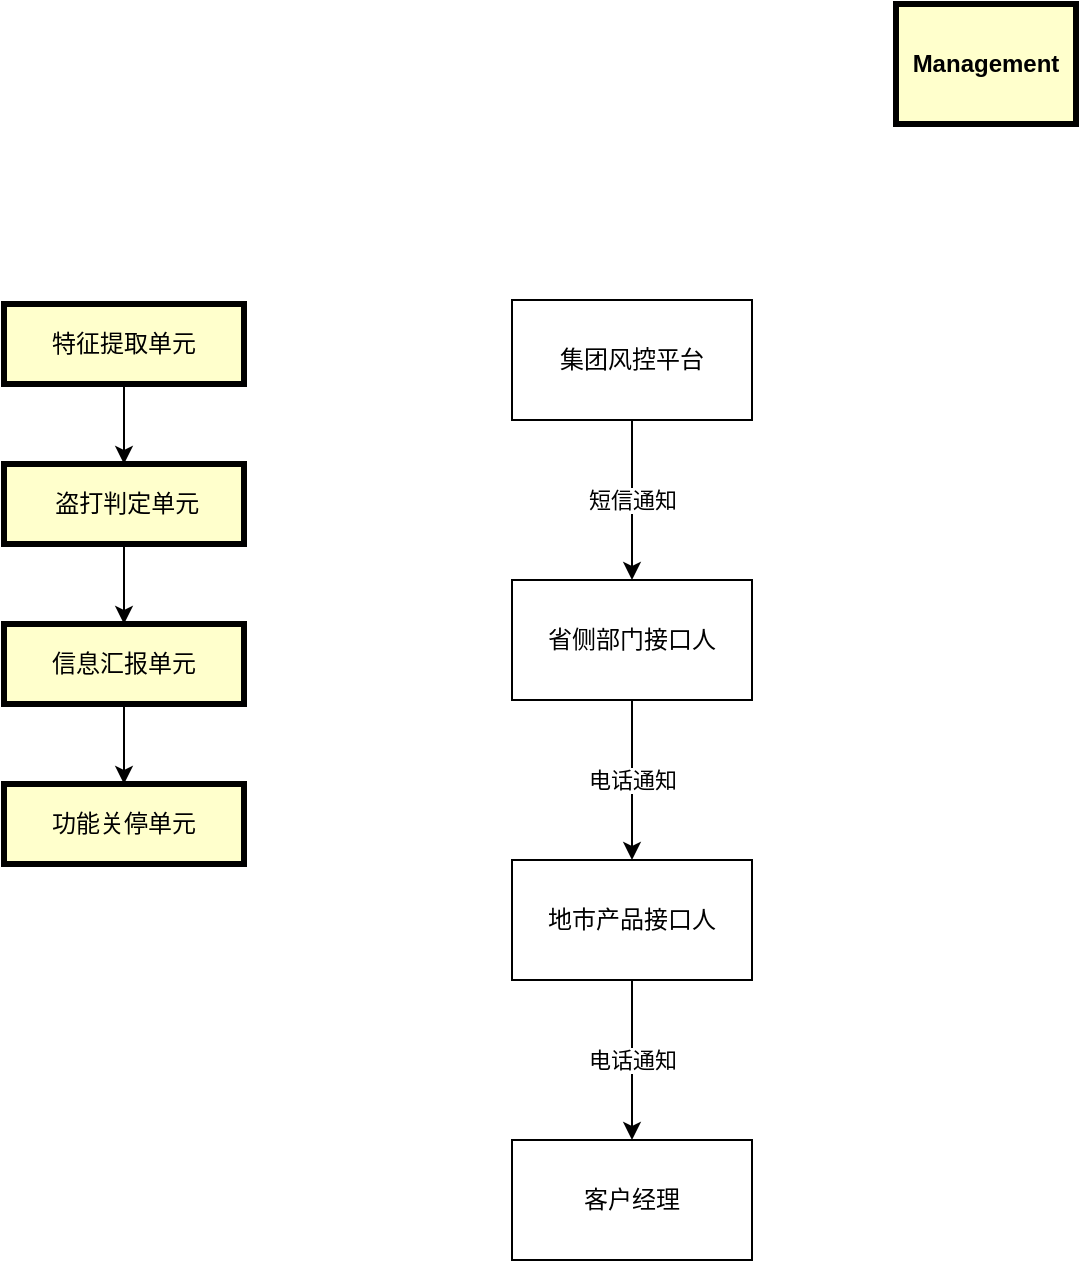 <mxfile version="14.4.8" type="github">
  <diagram name="Page-1" id="c7558073-3199-34d8-9f00-42111426c3f3">
    <mxGraphModel dx="910" dy="487" grid="0" gridSize="10" guides="1" tooltips="1" connect="1" arrows="1" fold="1" page="1" pageScale="1" pageWidth="826" pageHeight="1169" background="#ffffff" math="0" shadow="0">
      <root>
        <mxCell id="0" />
        <mxCell id="1" parent="0" />
        <mxCell id="12" value="Management" style="whiteSpace=wrap;align=center;verticalAlign=middle;fontStyle=1;strokeWidth=3;fillColor=#FFFFCC" parent="1" vertex="1">
          <mxGeometry x="691" y="60.0" width="90" height="60" as="geometry" />
        </mxCell>
        <mxCell id="9lEx_p70Bkjh4PU-J2n_-98" value="" style="edgeStyle=orthogonalEdgeStyle;rounded=0;orthogonalLoop=1;jettySize=auto;html=1;" edge="1" parent="1" source="9lEx_p70Bkjh4PU-J2n_-96" target="9lEx_p70Bkjh4PU-J2n_-97">
          <mxGeometry relative="1" as="geometry" />
        </mxCell>
        <mxCell id="9lEx_p70Bkjh4PU-J2n_-96" value="特征提取单元" style="whiteSpace=wrap;align=center;verticalAlign=middle;fontStyle=0;strokeWidth=3;fillColor=#FFFFCC" vertex="1" parent="1">
          <mxGeometry x="245" y="210" width="120" height="40" as="geometry" />
        </mxCell>
        <mxCell id="9lEx_p70Bkjh4PU-J2n_-100" value="" style="edgeStyle=orthogonalEdgeStyle;rounded=0;orthogonalLoop=1;jettySize=auto;html=1;" edge="1" parent="1" source="9lEx_p70Bkjh4PU-J2n_-97" target="9lEx_p70Bkjh4PU-J2n_-99">
          <mxGeometry relative="1" as="geometry" />
        </mxCell>
        <mxCell id="9lEx_p70Bkjh4PU-J2n_-97" value="&amp;nbsp;盗打判定单元 " style="whiteSpace=wrap;html=1;fontStyle=0;strokeWidth=3;fillColor=#FFFFCC;" vertex="1" parent="1">
          <mxGeometry x="245" y="290" width="120" height="40" as="geometry" />
        </mxCell>
        <mxCell id="9lEx_p70Bkjh4PU-J2n_-102" value="" style="edgeStyle=orthogonalEdgeStyle;rounded=0;orthogonalLoop=1;jettySize=auto;html=1;" edge="1" parent="1" source="9lEx_p70Bkjh4PU-J2n_-99" target="9lEx_p70Bkjh4PU-J2n_-101">
          <mxGeometry relative="1" as="geometry" />
        </mxCell>
        <mxCell id="9lEx_p70Bkjh4PU-J2n_-99" value="信息汇报单元" style="whiteSpace=wrap;html=1;fontStyle=0;strokeWidth=3;fillColor=#FFFFCC;" vertex="1" parent="1">
          <mxGeometry x="245" y="370" width="120" height="40" as="geometry" />
        </mxCell>
        <mxCell id="9lEx_p70Bkjh4PU-J2n_-101" value="功能关停单元" style="whiteSpace=wrap;html=1;fontStyle=0;strokeWidth=3;fillColor=#FFFFCC;" vertex="1" parent="1">
          <mxGeometry x="245" y="450" width="120" height="40" as="geometry" />
        </mxCell>
        <mxCell id="9lEx_p70Bkjh4PU-J2n_-106" value="短信通知" style="edgeStyle=orthogonalEdgeStyle;rounded=0;orthogonalLoop=1;jettySize=auto;html=1;" edge="1" parent="1" source="9lEx_p70Bkjh4PU-J2n_-104" target="9lEx_p70Bkjh4PU-J2n_-105">
          <mxGeometry relative="1" as="geometry" />
        </mxCell>
        <mxCell id="9lEx_p70Bkjh4PU-J2n_-104" value="集团风控平台" style="rounded=0;whiteSpace=wrap;html=1;" vertex="1" parent="1">
          <mxGeometry x="499" y="208" width="120" height="60" as="geometry" />
        </mxCell>
        <mxCell id="9lEx_p70Bkjh4PU-J2n_-108" value="电话通知" style="edgeStyle=orthogonalEdgeStyle;rounded=0;orthogonalLoop=1;jettySize=auto;html=1;" edge="1" parent="1" source="9lEx_p70Bkjh4PU-J2n_-105" target="9lEx_p70Bkjh4PU-J2n_-107">
          <mxGeometry relative="1" as="geometry" />
        </mxCell>
        <mxCell id="9lEx_p70Bkjh4PU-J2n_-105" value="省侧部门接口人" style="whiteSpace=wrap;html=1;rounded=0;" vertex="1" parent="1">
          <mxGeometry x="499" y="348" width="120" height="60" as="geometry" />
        </mxCell>
        <mxCell id="9lEx_p70Bkjh4PU-J2n_-110" value="电话通知" style="edgeStyle=orthogonalEdgeStyle;rounded=0;orthogonalLoop=1;jettySize=auto;html=1;" edge="1" parent="1" source="9lEx_p70Bkjh4PU-J2n_-107" target="9lEx_p70Bkjh4PU-J2n_-109">
          <mxGeometry relative="1" as="geometry" />
        </mxCell>
        <mxCell id="9lEx_p70Bkjh4PU-J2n_-107" value="地市产品接口人" style="whiteSpace=wrap;html=1;rounded=0;" vertex="1" parent="1">
          <mxGeometry x="499" y="488" width="120" height="60" as="geometry" />
        </mxCell>
        <mxCell id="9lEx_p70Bkjh4PU-J2n_-109" value="客户经理" style="whiteSpace=wrap;html=1;rounded=0;" vertex="1" parent="1">
          <mxGeometry x="499" y="628" width="120" height="60" as="geometry" />
        </mxCell>
      </root>
    </mxGraphModel>
  </diagram>
</mxfile>
